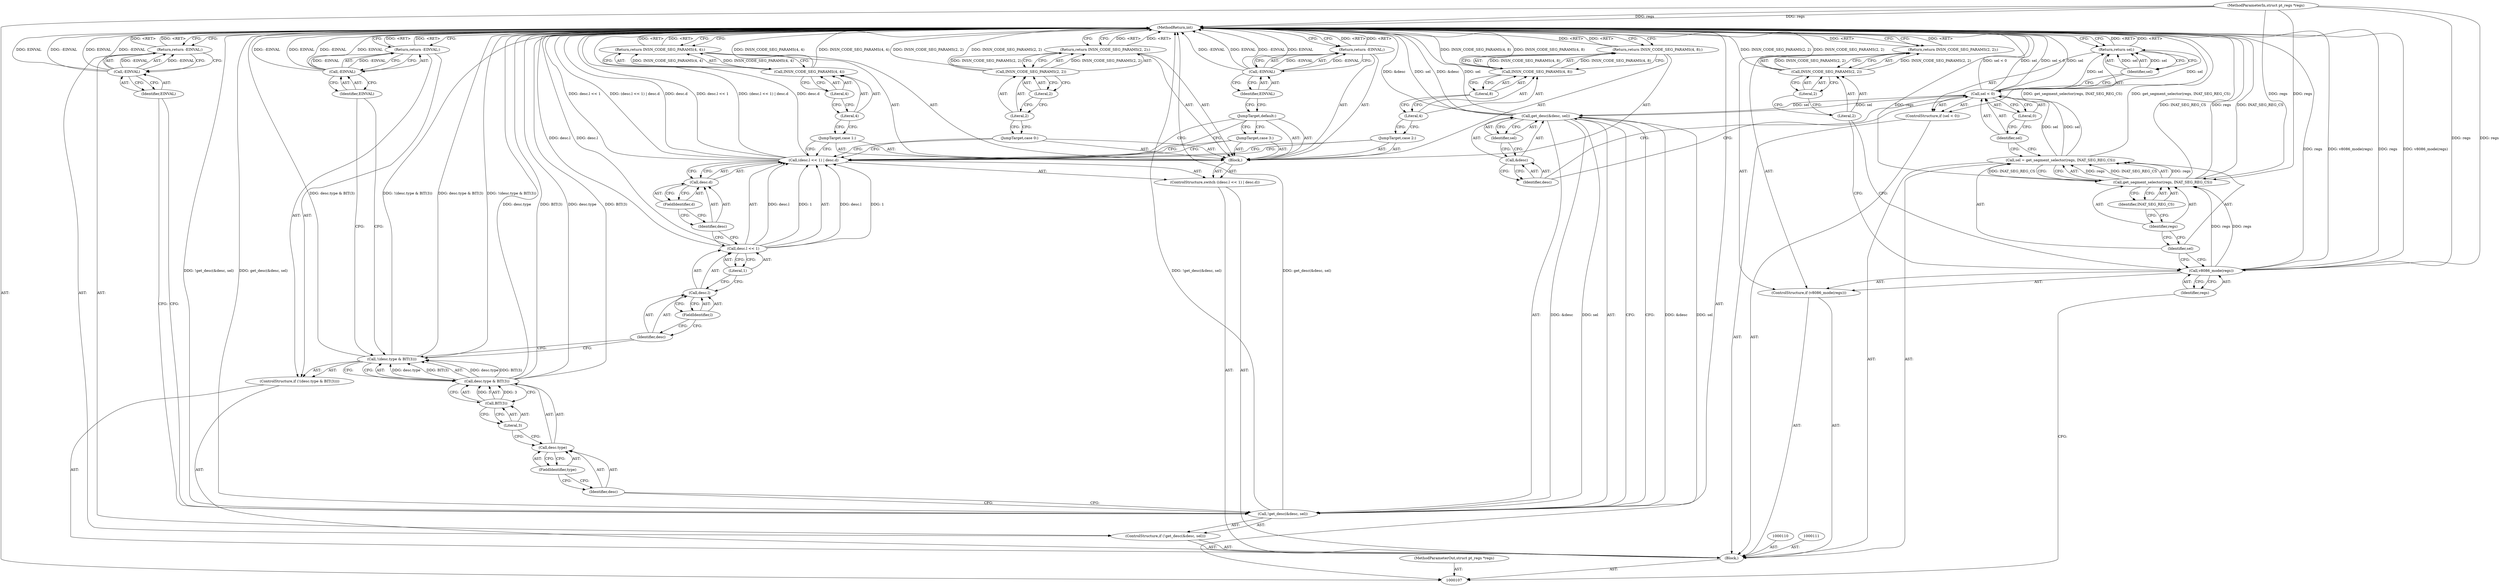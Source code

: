 digraph "0_linux_de9f869616dd95e95c00bdd6b0fcd3421e8a4323_1" {
"1000181" [label="(MethodReturn,int)"];
"1000108" [label="(MethodParameterIn,struct pt_regs *regs)"];
"1000254" [label="(MethodParameterOut,struct pt_regs *regs)"];
"1000119" [label="(Call,sel = get_segment_selector(regs, INAT_SEG_REG_CS))"];
"1000120" [label="(Identifier,sel)"];
"1000122" [label="(Identifier,regs)"];
"1000123" [label="(Identifier,INAT_SEG_REG_CS)"];
"1000121" [label="(Call,get_segment_selector(regs, INAT_SEG_REG_CS))"];
"1000127" [label="(Literal,0)"];
"1000124" [label="(ControlStructure,if (sel < 0))"];
"1000125" [label="(Call,sel < 0)"];
"1000126" [label="(Identifier,sel)"];
"1000129" [label="(Identifier,sel)"];
"1000128" [label="(Return,return sel;)"];
"1000130" [label="(ControlStructure,if (!get_desc(&desc, sel)))"];
"1000133" [label="(Call,&desc)"];
"1000134" [label="(Identifier,desc)"];
"1000135" [label="(Identifier,sel)"];
"1000131" [label="(Call,!get_desc(&desc, sel))"];
"1000132" [label="(Call,get_desc(&desc, sel))"];
"1000137" [label="(Call,-EINVAL)"];
"1000138" [label="(Identifier,EINVAL)"];
"1000136" [label="(Return,return -EINVAL;)"];
"1000109" [label="(Block,)"];
"1000139" [label="(ControlStructure,if (!(desc.type & BIT(3))))"];
"1000144" [label="(FieldIdentifier,type)"];
"1000145" [label="(Call,BIT(3))"];
"1000146" [label="(Literal,3)"];
"1000140" [label="(Call,!(desc.type & BIT(3)))"];
"1000141" [label="(Call,desc.type & BIT(3))"];
"1000142" [label="(Call,desc.type)"];
"1000143" [label="(Identifier,desc)"];
"1000148" [label="(Call,-EINVAL)"];
"1000149" [label="(Identifier,EINVAL)"];
"1000147" [label="(Return,return -EINVAL;)"];
"1000150" [label="(ControlStructure,switch ((desc.l << 1) | desc.d))"];
"1000152" [label="(Call,desc.l << 1)"];
"1000153" [label="(Call,desc.l)"];
"1000154" [label="(Identifier,desc)"];
"1000155" [label="(FieldIdentifier,l)"];
"1000156" [label="(Literal,1)"];
"1000157" [label="(Call,desc.d)"];
"1000158" [label="(Identifier,desc)"];
"1000159" [label="(FieldIdentifier,d)"];
"1000160" [label="(Block,)"];
"1000151" [label="(Call,(desc.l << 1) | desc.d)"];
"1000161" [label="(JumpTarget,case 0:)"];
"1000162" [label="(Return,return INSN_CODE_SEG_PARAMS(2, 2);)"];
"1000164" [label="(Literal,2)"];
"1000165" [label="(Literal,2)"];
"1000163" [label="(Call,INSN_CODE_SEG_PARAMS(2, 2))"];
"1000166" [label="(JumpTarget,case 1:)"];
"1000167" [label="(Return,return INSN_CODE_SEG_PARAMS(4, 4);)"];
"1000169" [label="(Literal,4)"];
"1000170" [label="(Literal,4)"];
"1000168" [label="(Call,INSN_CODE_SEG_PARAMS(4, 4))"];
"1000171" [label="(JumpTarget,case 2:)"];
"1000172" [label="(Return,return INSN_CODE_SEG_PARAMS(4, 8);)"];
"1000174" [label="(Literal,4)"];
"1000175" [label="(Literal,8)"];
"1000173" [label="(Call,INSN_CODE_SEG_PARAMS(4, 8))"];
"1000176" [label="(JumpTarget,case 3:)"];
"1000177" [label="(JumpTarget,default:)"];
"1000180" [label="(Identifier,EINVAL)"];
"1000178" [label="(Return,return -EINVAL;)"];
"1000179" [label="(Call,-EINVAL)"];
"1000114" [label="(Identifier,regs)"];
"1000112" [label="(ControlStructure,if (v8086_mode(regs)))"];
"1000113" [label="(Call,v8086_mode(regs))"];
"1000115" [label="(Return,return INSN_CODE_SEG_PARAMS(2, 2);)"];
"1000117" [label="(Literal,2)"];
"1000118" [label="(Literal,2)"];
"1000116" [label="(Call,INSN_CODE_SEG_PARAMS(2, 2))"];
"1000181" -> "1000107"  [label="AST: "];
"1000181" -> "1000115"  [label="CFG: "];
"1000181" -> "1000128"  [label="CFG: "];
"1000181" -> "1000136"  [label="CFG: "];
"1000181" -> "1000147"  [label="CFG: "];
"1000181" -> "1000162"  [label="CFG: "];
"1000181" -> "1000167"  [label="CFG: "];
"1000181" -> "1000172"  [label="CFG: "];
"1000181" -> "1000178"  [label="CFG: "];
"1000147" -> "1000181"  [label="DDG: <RET>"];
"1000136" -> "1000181"  [label="DDG: <RET>"];
"1000141" -> "1000181"  [label="DDG: desc.type"];
"1000141" -> "1000181"  [label="DDG: BIT(3)"];
"1000125" -> "1000181"  [label="DDG: sel < 0"];
"1000125" -> "1000181"  [label="DDG: sel"];
"1000108" -> "1000181"  [label="DDG: regs"];
"1000151" -> "1000181"  [label="DDG: (desc.l << 1) | desc.d"];
"1000151" -> "1000181"  [label="DDG: desc.d"];
"1000151" -> "1000181"  [label="DDG: desc.l << 1"];
"1000179" -> "1000181"  [label="DDG: -EINVAL"];
"1000179" -> "1000181"  [label="DDG: EINVAL"];
"1000113" -> "1000181"  [label="DDG: regs"];
"1000113" -> "1000181"  [label="DDG: v8086_mode(regs)"];
"1000152" -> "1000181"  [label="DDG: desc.l"];
"1000132" -> "1000181"  [label="DDG: &desc"];
"1000132" -> "1000181"  [label="DDG: sel"];
"1000137" -> "1000181"  [label="DDG: EINVAL"];
"1000137" -> "1000181"  [label="DDG: -EINVAL"];
"1000163" -> "1000181"  [label="DDG: INSN_CODE_SEG_PARAMS(2, 2)"];
"1000116" -> "1000181"  [label="DDG: INSN_CODE_SEG_PARAMS(2, 2)"];
"1000131" -> "1000181"  [label="DDG: !get_desc(&desc, sel)"];
"1000131" -> "1000181"  [label="DDG: get_desc(&desc, sel)"];
"1000168" -> "1000181"  [label="DDG: INSN_CODE_SEG_PARAMS(4, 4)"];
"1000121" -> "1000181"  [label="DDG: INAT_SEG_REG_CS"];
"1000121" -> "1000181"  [label="DDG: regs"];
"1000140" -> "1000181"  [label="DDG: desc.type & BIT(3)"];
"1000140" -> "1000181"  [label="DDG: !(desc.type & BIT(3))"];
"1000119" -> "1000181"  [label="DDG: get_segment_selector(regs, INAT_SEG_REG_CS)"];
"1000148" -> "1000181"  [label="DDG: EINVAL"];
"1000148" -> "1000181"  [label="DDG: -EINVAL"];
"1000173" -> "1000181"  [label="DDG: INSN_CODE_SEG_PARAMS(4, 8)"];
"1000162" -> "1000181"  [label="DDG: <RET>"];
"1000178" -> "1000181"  [label="DDG: <RET>"];
"1000172" -> "1000181"  [label="DDG: <RET>"];
"1000128" -> "1000181"  [label="DDG: <RET>"];
"1000115" -> "1000181"  [label="DDG: <RET>"];
"1000167" -> "1000181"  [label="DDG: <RET>"];
"1000108" -> "1000107"  [label="AST: "];
"1000108" -> "1000181"  [label="DDG: regs"];
"1000108" -> "1000113"  [label="DDG: regs"];
"1000108" -> "1000121"  [label="DDG: regs"];
"1000254" -> "1000107"  [label="AST: "];
"1000119" -> "1000109"  [label="AST: "];
"1000119" -> "1000121"  [label="CFG: "];
"1000120" -> "1000119"  [label="AST: "];
"1000121" -> "1000119"  [label="AST: "];
"1000126" -> "1000119"  [label="CFG: "];
"1000119" -> "1000181"  [label="DDG: get_segment_selector(regs, INAT_SEG_REG_CS)"];
"1000121" -> "1000119"  [label="DDG: regs"];
"1000121" -> "1000119"  [label="DDG: INAT_SEG_REG_CS"];
"1000119" -> "1000125"  [label="DDG: sel"];
"1000120" -> "1000119"  [label="AST: "];
"1000120" -> "1000113"  [label="CFG: "];
"1000122" -> "1000120"  [label="CFG: "];
"1000122" -> "1000121"  [label="AST: "];
"1000122" -> "1000120"  [label="CFG: "];
"1000123" -> "1000122"  [label="CFG: "];
"1000123" -> "1000121"  [label="AST: "];
"1000123" -> "1000122"  [label="CFG: "];
"1000121" -> "1000123"  [label="CFG: "];
"1000121" -> "1000119"  [label="AST: "];
"1000121" -> "1000123"  [label="CFG: "];
"1000122" -> "1000121"  [label="AST: "];
"1000123" -> "1000121"  [label="AST: "];
"1000119" -> "1000121"  [label="CFG: "];
"1000121" -> "1000181"  [label="DDG: INAT_SEG_REG_CS"];
"1000121" -> "1000181"  [label="DDG: regs"];
"1000121" -> "1000119"  [label="DDG: regs"];
"1000121" -> "1000119"  [label="DDG: INAT_SEG_REG_CS"];
"1000113" -> "1000121"  [label="DDG: regs"];
"1000108" -> "1000121"  [label="DDG: regs"];
"1000127" -> "1000125"  [label="AST: "];
"1000127" -> "1000126"  [label="CFG: "];
"1000125" -> "1000127"  [label="CFG: "];
"1000124" -> "1000109"  [label="AST: "];
"1000125" -> "1000124"  [label="AST: "];
"1000128" -> "1000124"  [label="AST: "];
"1000125" -> "1000124"  [label="AST: "];
"1000125" -> "1000127"  [label="CFG: "];
"1000126" -> "1000125"  [label="AST: "];
"1000127" -> "1000125"  [label="AST: "];
"1000129" -> "1000125"  [label="CFG: "];
"1000134" -> "1000125"  [label="CFG: "];
"1000125" -> "1000181"  [label="DDG: sel < 0"];
"1000125" -> "1000181"  [label="DDG: sel"];
"1000119" -> "1000125"  [label="DDG: sel"];
"1000125" -> "1000128"  [label="DDG: sel"];
"1000125" -> "1000132"  [label="DDG: sel"];
"1000126" -> "1000125"  [label="AST: "];
"1000126" -> "1000119"  [label="CFG: "];
"1000127" -> "1000126"  [label="CFG: "];
"1000129" -> "1000128"  [label="AST: "];
"1000129" -> "1000125"  [label="CFG: "];
"1000128" -> "1000129"  [label="CFG: "];
"1000129" -> "1000128"  [label="DDG: sel"];
"1000128" -> "1000124"  [label="AST: "];
"1000128" -> "1000129"  [label="CFG: "];
"1000129" -> "1000128"  [label="AST: "];
"1000181" -> "1000128"  [label="CFG: "];
"1000128" -> "1000181"  [label="DDG: <RET>"];
"1000129" -> "1000128"  [label="DDG: sel"];
"1000125" -> "1000128"  [label="DDG: sel"];
"1000130" -> "1000109"  [label="AST: "];
"1000131" -> "1000130"  [label="AST: "];
"1000136" -> "1000130"  [label="AST: "];
"1000133" -> "1000132"  [label="AST: "];
"1000133" -> "1000134"  [label="CFG: "];
"1000134" -> "1000133"  [label="AST: "];
"1000135" -> "1000133"  [label="CFG: "];
"1000134" -> "1000133"  [label="AST: "];
"1000134" -> "1000125"  [label="CFG: "];
"1000133" -> "1000134"  [label="CFG: "];
"1000135" -> "1000132"  [label="AST: "];
"1000135" -> "1000133"  [label="CFG: "];
"1000132" -> "1000135"  [label="CFG: "];
"1000131" -> "1000130"  [label="AST: "];
"1000131" -> "1000132"  [label="CFG: "];
"1000132" -> "1000131"  [label="AST: "];
"1000138" -> "1000131"  [label="CFG: "];
"1000143" -> "1000131"  [label="CFG: "];
"1000131" -> "1000181"  [label="DDG: !get_desc(&desc, sel)"];
"1000131" -> "1000181"  [label="DDG: get_desc(&desc, sel)"];
"1000132" -> "1000131"  [label="DDG: &desc"];
"1000132" -> "1000131"  [label="DDG: sel"];
"1000132" -> "1000131"  [label="AST: "];
"1000132" -> "1000135"  [label="CFG: "];
"1000133" -> "1000132"  [label="AST: "];
"1000135" -> "1000132"  [label="AST: "];
"1000131" -> "1000132"  [label="CFG: "];
"1000132" -> "1000181"  [label="DDG: &desc"];
"1000132" -> "1000181"  [label="DDG: sel"];
"1000132" -> "1000131"  [label="DDG: &desc"];
"1000132" -> "1000131"  [label="DDG: sel"];
"1000125" -> "1000132"  [label="DDG: sel"];
"1000137" -> "1000136"  [label="AST: "];
"1000137" -> "1000138"  [label="CFG: "];
"1000138" -> "1000137"  [label="AST: "];
"1000136" -> "1000137"  [label="CFG: "];
"1000137" -> "1000181"  [label="DDG: EINVAL"];
"1000137" -> "1000181"  [label="DDG: -EINVAL"];
"1000137" -> "1000136"  [label="DDG: -EINVAL"];
"1000138" -> "1000137"  [label="AST: "];
"1000138" -> "1000131"  [label="CFG: "];
"1000137" -> "1000138"  [label="CFG: "];
"1000136" -> "1000130"  [label="AST: "];
"1000136" -> "1000137"  [label="CFG: "];
"1000137" -> "1000136"  [label="AST: "];
"1000181" -> "1000136"  [label="CFG: "];
"1000136" -> "1000181"  [label="DDG: <RET>"];
"1000137" -> "1000136"  [label="DDG: -EINVAL"];
"1000109" -> "1000107"  [label="AST: "];
"1000110" -> "1000109"  [label="AST: "];
"1000111" -> "1000109"  [label="AST: "];
"1000112" -> "1000109"  [label="AST: "];
"1000119" -> "1000109"  [label="AST: "];
"1000124" -> "1000109"  [label="AST: "];
"1000130" -> "1000109"  [label="AST: "];
"1000139" -> "1000109"  [label="AST: "];
"1000150" -> "1000109"  [label="AST: "];
"1000139" -> "1000109"  [label="AST: "];
"1000140" -> "1000139"  [label="AST: "];
"1000147" -> "1000139"  [label="AST: "];
"1000144" -> "1000142"  [label="AST: "];
"1000144" -> "1000143"  [label="CFG: "];
"1000142" -> "1000144"  [label="CFG: "];
"1000145" -> "1000141"  [label="AST: "];
"1000145" -> "1000146"  [label="CFG: "];
"1000146" -> "1000145"  [label="AST: "];
"1000141" -> "1000145"  [label="CFG: "];
"1000145" -> "1000141"  [label="DDG: 3"];
"1000146" -> "1000145"  [label="AST: "];
"1000146" -> "1000142"  [label="CFG: "];
"1000145" -> "1000146"  [label="CFG: "];
"1000140" -> "1000139"  [label="AST: "];
"1000140" -> "1000141"  [label="CFG: "];
"1000141" -> "1000140"  [label="AST: "];
"1000149" -> "1000140"  [label="CFG: "];
"1000154" -> "1000140"  [label="CFG: "];
"1000140" -> "1000181"  [label="DDG: desc.type & BIT(3)"];
"1000140" -> "1000181"  [label="DDG: !(desc.type & BIT(3))"];
"1000141" -> "1000140"  [label="DDG: desc.type"];
"1000141" -> "1000140"  [label="DDG: BIT(3)"];
"1000141" -> "1000140"  [label="AST: "];
"1000141" -> "1000145"  [label="CFG: "];
"1000142" -> "1000141"  [label="AST: "];
"1000145" -> "1000141"  [label="AST: "];
"1000140" -> "1000141"  [label="CFG: "];
"1000141" -> "1000181"  [label="DDG: desc.type"];
"1000141" -> "1000181"  [label="DDG: BIT(3)"];
"1000141" -> "1000140"  [label="DDG: desc.type"];
"1000141" -> "1000140"  [label="DDG: BIT(3)"];
"1000145" -> "1000141"  [label="DDG: 3"];
"1000142" -> "1000141"  [label="AST: "];
"1000142" -> "1000144"  [label="CFG: "];
"1000143" -> "1000142"  [label="AST: "];
"1000144" -> "1000142"  [label="AST: "];
"1000146" -> "1000142"  [label="CFG: "];
"1000143" -> "1000142"  [label="AST: "];
"1000143" -> "1000131"  [label="CFG: "];
"1000144" -> "1000143"  [label="CFG: "];
"1000148" -> "1000147"  [label="AST: "];
"1000148" -> "1000149"  [label="CFG: "];
"1000149" -> "1000148"  [label="AST: "];
"1000147" -> "1000148"  [label="CFG: "];
"1000148" -> "1000181"  [label="DDG: EINVAL"];
"1000148" -> "1000181"  [label="DDG: -EINVAL"];
"1000148" -> "1000147"  [label="DDG: -EINVAL"];
"1000149" -> "1000148"  [label="AST: "];
"1000149" -> "1000140"  [label="CFG: "];
"1000148" -> "1000149"  [label="CFG: "];
"1000147" -> "1000139"  [label="AST: "];
"1000147" -> "1000148"  [label="CFG: "];
"1000148" -> "1000147"  [label="AST: "];
"1000181" -> "1000147"  [label="CFG: "];
"1000147" -> "1000181"  [label="DDG: <RET>"];
"1000148" -> "1000147"  [label="DDG: -EINVAL"];
"1000150" -> "1000109"  [label="AST: "];
"1000151" -> "1000150"  [label="AST: "];
"1000160" -> "1000150"  [label="AST: "];
"1000152" -> "1000151"  [label="AST: "];
"1000152" -> "1000156"  [label="CFG: "];
"1000153" -> "1000152"  [label="AST: "];
"1000156" -> "1000152"  [label="AST: "];
"1000158" -> "1000152"  [label="CFG: "];
"1000152" -> "1000181"  [label="DDG: desc.l"];
"1000152" -> "1000151"  [label="DDG: desc.l"];
"1000152" -> "1000151"  [label="DDG: 1"];
"1000153" -> "1000152"  [label="AST: "];
"1000153" -> "1000155"  [label="CFG: "];
"1000154" -> "1000153"  [label="AST: "];
"1000155" -> "1000153"  [label="AST: "];
"1000156" -> "1000153"  [label="CFG: "];
"1000154" -> "1000153"  [label="AST: "];
"1000154" -> "1000140"  [label="CFG: "];
"1000155" -> "1000154"  [label="CFG: "];
"1000155" -> "1000153"  [label="AST: "];
"1000155" -> "1000154"  [label="CFG: "];
"1000153" -> "1000155"  [label="CFG: "];
"1000156" -> "1000152"  [label="AST: "];
"1000156" -> "1000153"  [label="CFG: "];
"1000152" -> "1000156"  [label="CFG: "];
"1000157" -> "1000151"  [label="AST: "];
"1000157" -> "1000159"  [label="CFG: "];
"1000158" -> "1000157"  [label="AST: "];
"1000159" -> "1000157"  [label="AST: "];
"1000151" -> "1000157"  [label="CFG: "];
"1000158" -> "1000157"  [label="AST: "];
"1000158" -> "1000152"  [label="CFG: "];
"1000159" -> "1000158"  [label="CFG: "];
"1000159" -> "1000157"  [label="AST: "];
"1000159" -> "1000158"  [label="CFG: "];
"1000157" -> "1000159"  [label="CFG: "];
"1000160" -> "1000150"  [label="AST: "];
"1000161" -> "1000160"  [label="AST: "];
"1000162" -> "1000160"  [label="AST: "];
"1000166" -> "1000160"  [label="AST: "];
"1000167" -> "1000160"  [label="AST: "];
"1000171" -> "1000160"  [label="AST: "];
"1000172" -> "1000160"  [label="AST: "];
"1000176" -> "1000160"  [label="AST: "];
"1000177" -> "1000160"  [label="AST: "];
"1000178" -> "1000160"  [label="AST: "];
"1000151" -> "1000150"  [label="AST: "];
"1000151" -> "1000157"  [label="CFG: "];
"1000152" -> "1000151"  [label="AST: "];
"1000157" -> "1000151"  [label="AST: "];
"1000161" -> "1000151"  [label="CFG: "];
"1000166" -> "1000151"  [label="CFG: "];
"1000171" -> "1000151"  [label="CFG: "];
"1000176" -> "1000151"  [label="CFG: "];
"1000177" -> "1000151"  [label="CFG: "];
"1000151" -> "1000181"  [label="DDG: (desc.l << 1) | desc.d"];
"1000151" -> "1000181"  [label="DDG: desc.d"];
"1000151" -> "1000181"  [label="DDG: desc.l << 1"];
"1000152" -> "1000151"  [label="DDG: desc.l"];
"1000152" -> "1000151"  [label="DDG: 1"];
"1000161" -> "1000160"  [label="AST: "];
"1000161" -> "1000151"  [label="CFG: "];
"1000164" -> "1000161"  [label="CFG: "];
"1000162" -> "1000160"  [label="AST: "];
"1000162" -> "1000163"  [label="CFG: "];
"1000163" -> "1000162"  [label="AST: "];
"1000181" -> "1000162"  [label="CFG: "];
"1000162" -> "1000181"  [label="DDG: <RET>"];
"1000163" -> "1000162"  [label="DDG: INSN_CODE_SEG_PARAMS(2, 2)"];
"1000164" -> "1000163"  [label="AST: "];
"1000164" -> "1000161"  [label="CFG: "];
"1000165" -> "1000164"  [label="CFG: "];
"1000165" -> "1000163"  [label="AST: "];
"1000165" -> "1000164"  [label="CFG: "];
"1000163" -> "1000165"  [label="CFG: "];
"1000163" -> "1000162"  [label="AST: "];
"1000163" -> "1000165"  [label="CFG: "];
"1000164" -> "1000163"  [label="AST: "];
"1000165" -> "1000163"  [label="AST: "];
"1000162" -> "1000163"  [label="CFG: "];
"1000163" -> "1000181"  [label="DDG: INSN_CODE_SEG_PARAMS(2, 2)"];
"1000163" -> "1000162"  [label="DDG: INSN_CODE_SEG_PARAMS(2, 2)"];
"1000166" -> "1000160"  [label="AST: "];
"1000166" -> "1000151"  [label="CFG: "];
"1000169" -> "1000166"  [label="CFG: "];
"1000167" -> "1000160"  [label="AST: "];
"1000167" -> "1000168"  [label="CFG: "];
"1000168" -> "1000167"  [label="AST: "];
"1000181" -> "1000167"  [label="CFG: "];
"1000167" -> "1000181"  [label="DDG: <RET>"];
"1000168" -> "1000167"  [label="DDG: INSN_CODE_SEG_PARAMS(4, 4)"];
"1000169" -> "1000168"  [label="AST: "];
"1000169" -> "1000166"  [label="CFG: "];
"1000170" -> "1000169"  [label="CFG: "];
"1000170" -> "1000168"  [label="AST: "];
"1000170" -> "1000169"  [label="CFG: "];
"1000168" -> "1000170"  [label="CFG: "];
"1000168" -> "1000167"  [label="AST: "];
"1000168" -> "1000170"  [label="CFG: "];
"1000169" -> "1000168"  [label="AST: "];
"1000170" -> "1000168"  [label="AST: "];
"1000167" -> "1000168"  [label="CFG: "];
"1000168" -> "1000181"  [label="DDG: INSN_CODE_SEG_PARAMS(4, 4)"];
"1000168" -> "1000167"  [label="DDG: INSN_CODE_SEG_PARAMS(4, 4)"];
"1000171" -> "1000160"  [label="AST: "];
"1000171" -> "1000151"  [label="CFG: "];
"1000174" -> "1000171"  [label="CFG: "];
"1000172" -> "1000160"  [label="AST: "];
"1000172" -> "1000173"  [label="CFG: "];
"1000173" -> "1000172"  [label="AST: "];
"1000181" -> "1000172"  [label="CFG: "];
"1000172" -> "1000181"  [label="DDG: <RET>"];
"1000173" -> "1000172"  [label="DDG: INSN_CODE_SEG_PARAMS(4, 8)"];
"1000174" -> "1000173"  [label="AST: "];
"1000174" -> "1000171"  [label="CFG: "];
"1000175" -> "1000174"  [label="CFG: "];
"1000175" -> "1000173"  [label="AST: "];
"1000175" -> "1000174"  [label="CFG: "];
"1000173" -> "1000175"  [label="CFG: "];
"1000173" -> "1000172"  [label="AST: "];
"1000173" -> "1000175"  [label="CFG: "];
"1000174" -> "1000173"  [label="AST: "];
"1000175" -> "1000173"  [label="AST: "];
"1000172" -> "1000173"  [label="CFG: "];
"1000173" -> "1000181"  [label="DDG: INSN_CODE_SEG_PARAMS(4, 8)"];
"1000173" -> "1000172"  [label="DDG: INSN_CODE_SEG_PARAMS(4, 8)"];
"1000176" -> "1000160"  [label="AST: "];
"1000176" -> "1000151"  [label="CFG: "];
"1000177" -> "1000176"  [label="CFG: "];
"1000177" -> "1000160"  [label="AST: "];
"1000177" -> "1000151"  [label="CFG: "];
"1000177" -> "1000176"  [label="CFG: "];
"1000180" -> "1000177"  [label="CFG: "];
"1000180" -> "1000179"  [label="AST: "];
"1000180" -> "1000177"  [label="CFG: "];
"1000179" -> "1000180"  [label="CFG: "];
"1000178" -> "1000160"  [label="AST: "];
"1000178" -> "1000179"  [label="CFG: "];
"1000179" -> "1000178"  [label="AST: "];
"1000181" -> "1000178"  [label="CFG: "];
"1000178" -> "1000181"  [label="DDG: <RET>"];
"1000179" -> "1000178"  [label="DDG: -EINVAL"];
"1000179" -> "1000178"  [label="AST: "];
"1000179" -> "1000180"  [label="CFG: "];
"1000180" -> "1000179"  [label="AST: "];
"1000178" -> "1000179"  [label="CFG: "];
"1000179" -> "1000181"  [label="DDG: -EINVAL"];
"1000179" -> "1000181"  [label="DDG: EINVAL"];
"1000179" -> "1000178"  [label="DDG: -EINVAL"];
"1000114" -> "1000113"  [label="AST: "];
"1000114" -> "1000107"  [label="CFG: "];
"1000113" -> "1000114"  [label="CFG: "];
"1000112" -> "1000109"  [label="AST: "];
"1000113" -> "1000112"  [label="AST: "];
"1000115" -> "1000112"  [label="AST: "];
"1000113" -> "1000112"  [label="AST: "];
"1000113" -> "1000114"  [label="CFG: "];
"1000114" -> "1000113"  [label="AST: "];
"1000117" -> "1000113"  [label="CFG: "];
"1000120" -> "1000113"  [label="CFG: "];
"1000113" -> "1000181"  [label="DDG: regs"];
"1000113" -> "1000181"  [label="DDG: v8086_mode(regs)"];
"1000108" -> "1000113"  [label="DDG: regs"];
"1000113" -> "1000121"  [label="DDG: regs"];
"1000115" -> "1000112"  [label="AST: "];
"1000115" -> "1000116"  [label="CFG: "];
"1000116" -> "1000115"  [label="AST: "];
"1000181" -> "1000115"  [label="CFG: "];
"1000115" -> "1000181"  [label="DDG: <RET>"];
"1000116" -> "1000115"  [label="DDG: INSN_CODE_SEG_PARAMS(2, 2)"];
"1000117" -> "1000116"  [label="AST: "];
"1000117" -> "1000113"  [label="CFG: "];
"1000118" -> "1000117"  [label="CFG: "];
"1000118" -> "1000116"  [label="AST: "];
"1000118" -> "1000117"  [label="CFG: "];
"1000116" -> "1000118"  [label="CFG: "];
"1000116" -> "1000115"  [label="AST: "];
"1000116" -> "1000118"  [label="CFG: "];
"1000117" -> "1000116"  [label="AST: "];
"1000118" -> "1000116"  [label="AST: "];
"1000115" -> "1000116"  [label="CFG: "];
"1000116" -> "1000181"  [label="DDG: INSN_CODE_SEG_PARAMS(2, 2)"];
"1000116" -> "1000115"  [label="DDG: INSN_CODE_SEG_PARAMS(2, 2)"];
}
